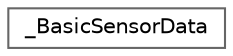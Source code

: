 digraph "Graphical Class Hierarchy"
{
 // LATEX_PDF_SIZE
  bgcolor="transparent";
  edge [fontname=Helvetica,fontsize=10,labelfontname=Helvetica,labelfontsize=10];
  node [fontname=Helvetica,fontsize=10,shape=box,height=0.2,width=0.4];
  rankdir="LR";
  Node0 [label="_BasicSensorData",height=0.2,width=0.4,color="grey40", fillcolor="white", style="filled",URL="$struct__BasicSensorData.html",tooltip=" "];
}
